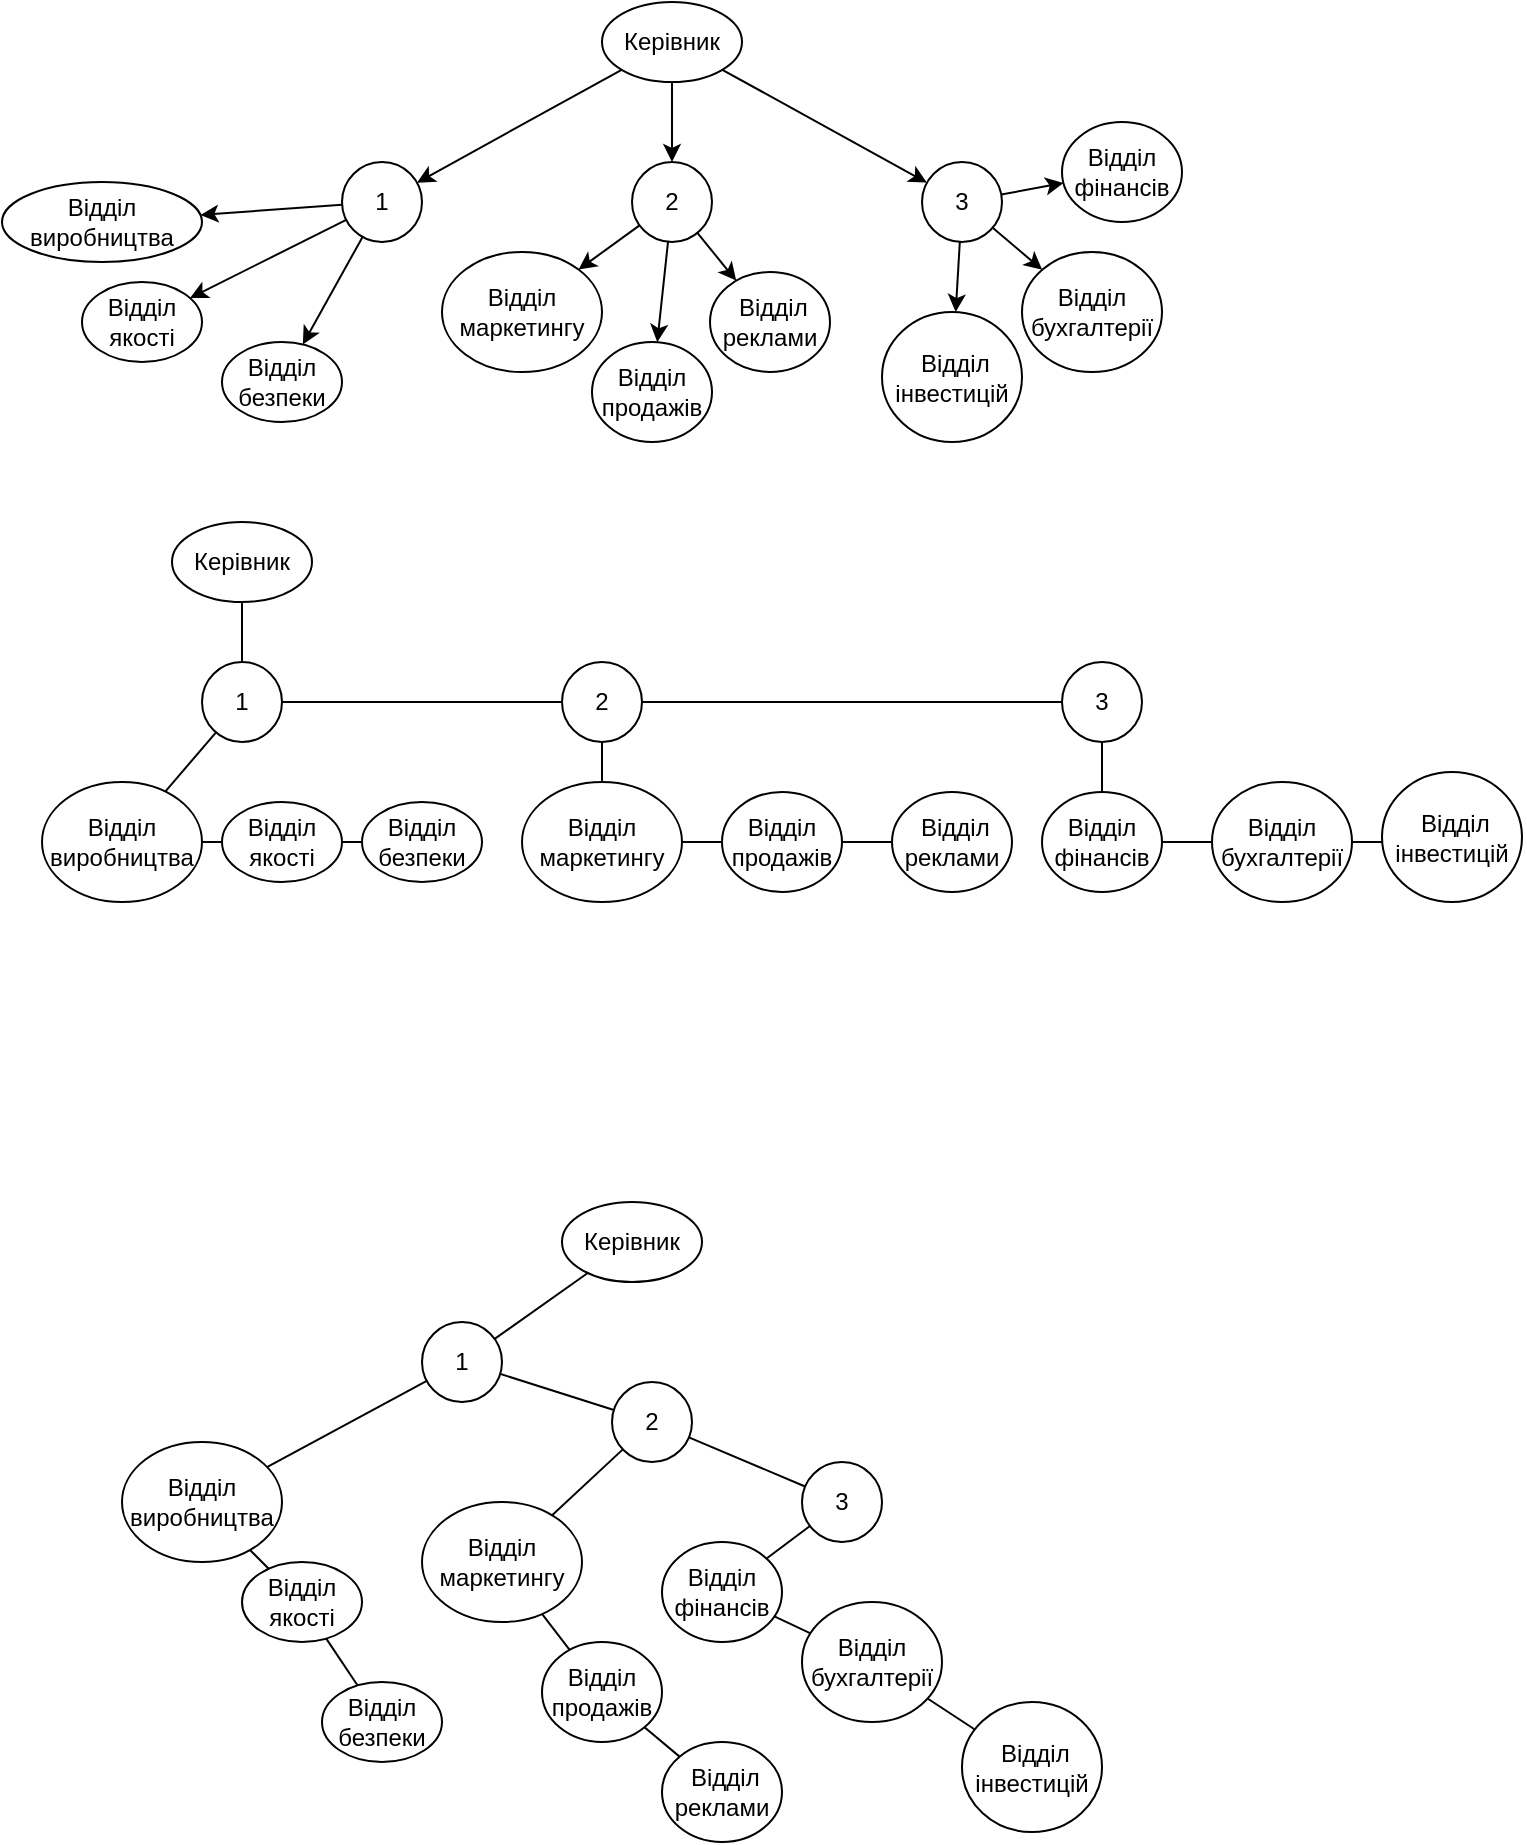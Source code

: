 <mxfile version="22.0.8" type="device">
  <diagram name="Страница — 1" id="-HxmSBmulutoMmKue4LQ">
    <mxGraphModel dx="1026" dy="568" grid="1" gridSize="10" guides="1" tooltips="1" connect="1" arrows="1" fold="1" page="1" pageScale="1" pageWidth="827" pageHeight="1169" math="0" shadow="0">
      <root>
        <mxCell id="0" />
        <mxCell id="1" parent="0" />
        <mxCell id="ODKjQ-sCagSUDkUFFcM--5" style="rounded=0;orthogonalLoop=1;jettySize=auto;html=1;" edge="1" parent="1" source="ODKjQ-sCagSUDkUFFcM--1" target="ODKjQ-sCagSUDkUFFcM--2">
          <mxGeometry relative="1" as="geometry" />
        </mxCell>
        <mxCell id="ODKjQ-sCagSUDkUFFcM--6" style="edgeStyle=orthogonalEdgeStyle;rounded=0;orthogonalLoop=1;jettySize=auto;html=1;" edge="1" parent="1" source="ODKjQ-sCagSUDkUFFcM--1" target="ODKjQ-sCagSUDkUFFcM--3">
          <mxGeometry relative="1" as="geometry" />
        </mxCell>
        <mxCell id="ODKjQ-sCagSUDkUFFcM--7" style="rounded=0;orthogonalLoop=1;jettySize=auto;html=1;" edge="1" parent="1" source="ODKjQ-sCagSUDkUFFcM--1" target="ODKjQ-sCagSUDkUFFcM--4">
          <mxGeometry relative="1" as="geometry" />
        </mxCell>
        <mxCell id="ODKjQ-sCagSUDkUFFcM--1" value="Керівник" style="ellipse;whiteSpace=wrap;html=1;" vertex="1" parent="1">
          <mxGeometry x="360" y="80" width="70" height="40" as="geometry" />
        </mxCell>
        <mxCell id="ODKjQ-sCagSUDkUFFcM--11" style="rounded=0;orthogonalLoop=1;jettySize=auto;html=1;" edge="1" parent="1" source="ODKjQ-sCagSUDkUFFcM--2" target="ODKjQ-sCagSUDkUFFcM--8">
          <mxGeometry relative="1" as="geometry" />
        </mxCell>
        <mxCell id="ODKjQ-sCagSUDkUFFcM--12" style="rounded=0;orthogonalLoop=1;jettySize=auto;html=1;" edge="1" parent="1" source="ODKjQ-sCagSUDkUFFcM--2" target="ODKjQ-sCagSUDkUFFcM--9">
          <mxGeometry relative="1" as="geometry" />
        </mxCell>
        <mxCell id="ODKjQ-sCagSUDkUFFcM--13" style="rounded=0;orthogonalLoop=1;jettySize=auto;html=1;" edge="1" parent="1" source="ODKjQ-sCagSUDkUFFcM--2" target="ODKjQ-sCagSUDkUFFcM--10">
          <mxGeometry relative="1" as="geometry" />
        </mxCell>
        <mxCell id="ODKjQ-sCagSUDkUFFcM--2" value="1" style="ellipse;whiteSpace=wrap;html=1;" vertex="1" parent="1">
          <mxGeometry x="230" y="160" width="40" height="40" as="geometry" />
        </mxCell>
        <mxCell id="ODKjQ-sCagSUDkUFFcM--17" style="rounded=0;orthogonalLoop=1;jettySize=auto;html=1;entryX=1;entryY=0;entryDx=0;entryDy=0;" edge="1" parent="1" source="ODKjQ-sCagSUDkUFFcM--3" target="ODKjQ-sCagSUDkUFFcM--14">
          <mxGeometry relative="1" as="geometry" />
        </mxCell>
        <mxCell id="ODKjQ-sCagSUDkUFFcM--18" style="rounded=0;orthogonalLoop=1;jettySize=auto;html=1;" edge="1" parent="1" source="ODKjQ-sCagSUDkUFFcM--3" target="ODKjQ-sCagSUDkUFFcM--15">
          <mxGeometry relative="1" as="geometry" />
        </mxCell>
        <mxCell id="ODKjQ-sCagSUDkUFFcM--19" style="rounded=0;orthogonalLoop=1;jettySize=auto;html=1;" edge="1" parent="1" source="ODKjQ-sCagSUDkUFFcM--3" target="ODKjQ-sCagSUDkUFFcM--16">
          <mxGeometry relative="1" as="geometry" />
        </mxCell>
        <mxCell id="ODKjQ-sCagSUDkUFFcM--3" value="2" style="ellipse;whiteSpace=wrap;html=1;" vertex="1" parent="1">
          <mxGeometry x="375" y="160" width="40" height="40" as="geometry" />
        </mxCell>
        <mxCell id="ODKjQ-sCagSUDkUFFcM--22" style="rounded=0;orthogonalLoop=1;jettySize=auto;html=1;" edge="1" parent="1" source="ODKjQ-sCagSUDkUFFcM--4" target="ODKjQ-sCagSUDkUFFcM--21">
          <mxGeometry relative="1" as="geometry" />
        </mxCell>
        <mxCell id="ODKjQ-sCagSUDkUFFcM--23" style="rounded=0;orthogonalLoop=1;jettySize=auto;html=1;" edge="1" parent="1" source="ODKjQ-sCagSUDkUFFcM--4" target="ODKjQ-sCagSUDkUFFcM--20">
          <mxGeometry relative="1" as="geometry" />
        </mxCell>
        <mxCell id="ODKjQ-sCagSUDkUFFcM--25" style="rounded=0;orthogonalLoop=1;jettySize=auto;html=1;" edge="1" parent="1" source="ODKjQ-sCagSUDkUFFcM--4" target="ODKjQ-sCagSUDkUFFcM--24">
          <mxGeometry relative="1" as="geometry" />
        </mxCell>
        <mxCell id="ODKjQ-sCagSUDkUFFcM--4" value="3" style="ellipse;whiteSpace=wrap;html=1;" vertex="1" parent="1">
          <mxGeometry x="520" y="160" width="40" height="40" as="geometry" />
        </mxCell>
        <mxCell id="ODKjQ-sCagSUDkUFFcM--8" value="Відділ виробництва" style="ellipse;whiteSpace=wrap;html=1;" vertex="1" parent="1">
          <mxGeometry x="60" y="170" width="100" height="40" as="geometry" />
        </mxCell>
        <mxCell id="ODKjQ-sCagSUDkUFFcM--9" value="Відділ якості" style="ellipse;whiteSpace=wrap;html=1;" vertex="1" parent="1">
          <mxGeometry x="100" y="220" width="60" height="40" as="geometry" />
        </mxCell>
        <mxCell id="ODKjQ-sCagSUDkUFFcM--10" value="Відділ безпеки" style="ellipse;whiteSpace=wrap;html=1;" vertex="1" parent="1">
          <mxGeometry x="170" y="250" width="60" height="40" as="geometry" />
        </mxCell>
        <mxCell id="ODKjQ-sCagSUDkUFFcM--14" value="Відділ маркетингу" style="ellipse;whiteSpace=wrap;html=1;" vertex="1" parent="1">
          <mxGeometry x="280" y="205" width="80" height="60" as="geometry" />
        </mxCell>
        <mxCell id="ODKjQ-sCagSUDkUFFcM--15" value="Відділ продажів" style="ellipse;whiteSpace=wrap;html=1;" vertex="1" parent="1">
          <mxGeometry x="355" y="250" width="60" height="50" as="geometry" />
        </mxCell>
        <mxCell id="ODKjQ-sCagSUDkUFFcM--16" value="&amp;nbsp;Відділ реклами" style="ellipse;whiteSpace=wrap;html=1;" vertex="1" parent="1">
          <mxGeometry x="414" y="215" width="60" height="50" as="geometry" />
        </mxCell>
        <mxCell id="ODKjQ-sCagSUDkUFFcM--20" value="Відділ фінансів" style="ellipse;whiteSpace=wrap;html=1;" vertex="1" parent="1">
          <mxGeometry x="590" y="140" width="60" height="50" as="geometry" />
        </mxCell>
        <mxCell id="ODKjQ-sCagSUDkUFFcM--21" value="Відділ бухгалтерії" style="ellipse;whiteSpace=wrap;html=1;" vertex="1" parent="1">
          <mxGeometry x="570" y="205" width="70" height="60" as="geometry" />
        </mxCell>
        <mxCell id="ODKjQ-sCagSUDkUFFcM--24" value="&amp;nbsp;Відділ інвестицій" style="ellipse;whiteSpace=wrap;html=1;" vertex="1" parent="1">
          <mxGeometry x="500" y="235" width="70" height="65" as="geometry" />
        </mxCell>
        <mxCell id="ODKjQ-sCagSUDkUFFcM--30" style="edgeStyle=orthogonalEdgeStyle;rounded=0;orthogonalLoop=1;jettySize=auto;html=1;endArrow=none;endFill=0;" edge="1" parent="1" source="ODKjQ-sCagSUDkUFFcM--26" target="ODKjQ-sCagSUDkUFFcM--27">
          <mxGeometry relative="1" as="geometry" />
        </mxCell>
        <mxCell id="ODKjQ-sCagSUDkUFFcM--26" value="Керівник" style="ellipse;whiteSpace=wrap;html=1;" vertex="1" parent="1">
          <mxGeometry x="145" y="340" width="70" height="40" as="geometry" />
        </mxCell>
        <mxCell id="ODKjQ-sCagSUDkUFFcM--31" style="edgeStyle=orthogonalEdgeStyle;rounded=0;orthogonalLoop=1;jettySize=auto;html=1;endArrow=none;endFill=0;" edge="1" parent="1" source="ODKjQ-sCagSUDkUFFcM--27" target="ODKjQ-sCagSUDkUFFcM--28">
          <mxGeometry relative="1" as="geometry" />
        </mxCell>
        <mxCell id="ODKjQ-sCagSUDkUFFcM--34" style="rounded=0;orthogonalLoop=1;jettySize=auto;html=1;endArrow=none;endFill=0;" edge="1" parent="1" source="ODKjQ-sCagSUDkUFFcM--27" target="ODKjQ-sCagSUDkUFFcM--33">
          <mxGeometry relative="1" as="geometry" />
        </mxCell>
        <mxCell id="ODKjQ-sCagSUDkUFFcM--38" style="edgeStyle=orthogonalEdgeStyle;rounded=0;orthogonalLoop=1;jettySize=auto;html=1;endArrow=none;endFill=0;" edge="1" parent="1" source="ODKjQ-sCagSUDkUFFcM--33" target="ODKjQ-sCagSUDkUFFcM--35">
          <mxGeometry relative="1" as="geometry">
            <Array as="points" />
          </mxGeometry>
        </mxCell>
        <mxCell id="ODKjQ-sCagSUDkUFFcM--27" value="1" style="ellipse;whiteSpace=wrap;html=1;" vertex="1" parent="1">
          <mxGeometry x="160" y="410" width="40" height="40" as="geometry" />
        </mxCell>
        <mxCell id="ODKjQ-sCagSUDkUFFcM--32" style="edgeStyle=orthogonalEdgeStyle;rounded=0;orthogonalLoop=1;jettySize=auto;html=1;endArrow=none;endFill=0;" edge="1" parent="1" source="ODKjQ-sCagSUDkUFFcM--28" target="ODKjQ-sCagSUDkUFFcM--29">
          <mxGeometry relative="1" as="geometry" />
        </mxCell>
        <mxCell id="ODKjQ-sCagSUDkUFFcM--41" value="" style="edgeStyle=orthogonalEdgeStyle;rounded=0;orthogonalLoop=1;jettySize=auto;html=1;endArrow=none;endFill=0;" edge="1" parent="1" source="ODKjQ-sCagSUDkUFFcM--28" target="ODKjQ-sCagSUDkUFFcM--40">
          <mxGeometry relative="1" as="geometry" />
        </mxCell>
        <mxCell id="ODKjQ-sCagSUDkUFFcM--28" value="2" style="ellipse;whiteSpace=wrap;html=1;" vertex="1" parent="1">
          <mxGeometry x="340" y="410" width="40" height="40" as="geometry" />
        </mxCell>
        <mxCell id="ODKjQ-sCagSUDkUFFcM--47" value="" style="edgeStyle=orthogonalEdgeStyle;rounded=0;orthogonalLoop=1;jettySize=auto;html=1;endArrow=none;endFill=0;" edge="1" parent="1" source="ODKjQ-sCagSUDkUFFcM--29" target="ODKjQ-sCagSUDkUFFcM--46">
          <mxGeometry relative="1" as="geometry" />
        </mxCell>
        <mxCell id="ODKjQ-sCagSUDkUFFcM--29" value="3" style="ellipse;whiteSpace=wrap;html=1;" vertex="1" parent="1">
          <mxGeometry x="590" y="410" width="40" height="40" as="geometry" />
        </mxCell>
        <mxCell id="ODKjQ-sCagSUDkUFFcM--33" value="Відділ виробництва" style="ellipse;whiteSpace=wrap;html=1;" vertex="1" parent="1">
          <mxGeometry x="80" y="470" width="80" height="60" as="geometry" />
        </mxCell>
        <mxCell id="ODKjQ-sCagSUDkUFFcM--39" value="" style="edgeStyle=orthogonalEdgeStyle;rounded=0;orthogonalLoop=1;jettySize=auto;html=1;endArrow=none;endFill=0;" edge="1" parent="1" source="ODKjQ-sCagSUDkUFFcM--35" target="ODKjQ-sCagSUDkUFFcM--37">
          <mxGeometry relative="1" as="geometry">
            <Array as="points">
              <mxPoint x="260" y="500" />
              <mxPoint x="260" y="500" />
            </Array>
          </mxGeometry>
        </mxCell>
        <mxCell id="ODKjQ-sCagSUDkUFFcM--35" value="Відділ якості" style="ellipse;whiteSpace=wrap;html=1;" vertex="1" parent="1">
          <mxGeometry x="170" y="480" width="60" height="40" as="geometry" />
        </mxCell>
        <mxCell id="ODKjQ-sCagSUDkUFFcM--37" value="Відділ безпеки" style="ellipse;whiteSpace=wrap;html=1;" vertex="1" parent="1">
          <mxGeometry x="240" y="480" width="60" height="40" as="geometry" />
        </mxCell>
        <mxCell id="ODKjQ-sCagSUDkUFFcM--43" value="" style="edgeStyle=orthogonalEdgeStyle;rounded=0;orthogonalLoop=1;jettySize=auto;html=1;endArrow=none;endFill=0;" edge="1" parent="1" source="ODKjQ-sCagSUDkUFFcM--40" target="ODKjQ-sCagSUDkUFFcM--42">
          <mxGeometry relative="1" as="geometry">
            <Array as="points">
              <mxPoint x="410" y="500" />
              <mxPoint x="410" y="500" />
            </Array>
          </mxGeometry>
        </mxCell>
        <mxCell id="ODKjQ-sCagSUDkUFFcM--40" value="Відділ маркетингу" style="ellipse;whiteSpace=wrap;html=1;" vertex="1" parent="1">
          <mxGeometry x="320" y="470" width="80" height="60" as="geometry" />
        </mxCell>
        <mxCell id="ODKjQ-sCagSUDkUFFcM--45" value="" style="edgeStyle=orthogonalEdgeStyle;rounded=0;orthogonalLoop=1;jettySize=auto;html=1;endArrow=none;endFill=0;" edge="1" parent="1" source="ODKjQ-sCagSUDkUFFcM--42" target="ODKjQ-sCagSUDkUFFcM--44">
          <mxGeometry relative="1" as="geometry" />
        </mxCell>
        <mxCell id="ODKjQ-sCagSUDkUFFcM--42" value="Відділ продажів" style="ellipse;whiteSpace=wrap;html=1;" vertex="1" parent="1">
          <mxGeometry x="420" y="475" width="60" height="50" as="geometry" />
        </mxCell>
        <mxCell id="ODKjQ-sCagSUDkUFFcM--44" value="&amp;nbsp;Відділ реклами" style="ellipse;whiteSpace=wrap;html=1;" vertex="1" parent="1">
          <mxGeometry x="505" y="475" width="60" height="50" as="geometry" />
        </mxCell>
        <mxCell id="ODKjQ-sCagSUDkUFFcM--50" value="" style="edgeStyle=orthogonalEdgeStyle;rounded=0;orthogonalLoop=1;jettySize=auto;html=1;endArrow=none;endFill=0;" edge="1" parent="1" source="ODKjQ-sCagSUDkUFFcM--46" target="ODKjQ-sCagSUDkUFFcM--48">
          <mxGeometry relative="1" as="geometry" />
        </mxCell>
        <mxCell id="ODKjQ-sCagSUDkUFFcM--46" value="Відділ фінансів" style="ellipse;whiteSpace=wrap;html=1;" vertex="1" parent="1">
          <mxGeometry x="580" y="475" width="60" height="50" as="geometry" />
        </mxCell>
        <mxCell id="ODKjQ-sCagSUDkUFFcM--52" value="" style="edgeStyle=orthogonalEdgeStyle;rounded=0;orthogonalLoop=1;jettySize=auto;html=1;endArrow=none;endFill=0;" edge="1" parent="1" source="ODKjQ-sCagSUDkUFFcM--48" target="ODKjQ-sCagSUDkUFFcM--51">
          <mxGeometry relative="1" as="geometry" />
        </mxCell>
        <mxCell id="ODKjQ-sCagSUDkUFFcM--48" value="Відділ бухгалтерії" style="ellipse;whiteSpace=wrap;html=1;" vertex="1" parent="1">
          <mxGeometry x="665" y="470" width="70" height="60" as="geometry" />
        </mxCell>
        <mxCell id="ODKjQ-sCagSUDkUFFcM--51" value="&amp;nbsp;Відділ інвестицій" style="ellipse;whiteSpace=wrap;html=1;" vertex="1" parent="1">
          <mxGeometry x="750" y="465" width="70" height="65" as="geometry" />
        </mxCell>
        <mxCell id="ODKjQ-sCagSUDkUFFcM--78" value="" style="rounded=0;orthogonalLoop=1;jettySize=auto;html=1;endArrow=none;endFill=0;" edge="1" parent="1" source="ODKjQ-sCagSUDkUFFcM--54" target="ODKjQ-sCagSUDkUFFcM--58">
          <mxGeometry relative="1" as="geometry" />
        </mxCell>
        <mxCell id="ODKjQ-sCagSUDkUFFcM--79" value="" style="rounded=0;orthogonalLoop=1;jettySize=auto;html=1;endArrow=none;endFill=0;" edge="1" parent="1" source="ODKjQ-sCagSUDkUFFcM--58" target="ODKjQ-sCagSUDkUFFcM--61">
          <mxGeometry relative="1" as="geometry" />
        </mxCell>
        <mxCell id="ODKjQ-sCagSUDkUFFcM--54" value="Керівник" style="ellipse;whiteSpace=wrap;html=1;endArrow=none;rounded=0;endFill=0;" vertex="1" parent="1">
          <mxGeometry x="340" y="680" width="70" height="40" as="geometry" />
        </mxCell>
        <mxCell id="ODKjQ-sCagSUDkUFFcM--81" value="" style="rounded=0;orthogonalLoop=1;jettySize=auto;html=1;endArrow=none;endFill=0;" edge="1" parent="1" source="ODKjQ-sCagSUDkUFFcM--58" target="ODKjQ-sCagSUDkUFFcM--64">
          <mxGeometry relative="1" as="geometry" />
        </mxCell>
        <mxCell id="ODKjQ-sCagSUDkUFFcM--58" value="1" style="ellipse;whiteSpace=wrap;html=1;endArrow=none;rounded=0;endFill=0;" vertex="1" parent="1">
          <mxGeometry x="270" y="740" width="40" height="40" as="geometry" />
        </mxCell>
        <mxCell id="ODKjQ-sCagSUDkUFFcM--80" value="" style="rounded=0;orthogonalLoop=1;jettySize=auto;html=1;endArrow=none;endFill=0;" edge="1" parent="1" source="ODKjQ-sCagSUDkUFFcM--61" target="ODKjQ-sCagSUDkUFFcM--63">
          <mxGeometry relative="1" as="geometry" />
        </mxCell>
        <mxCell id="ODKjQ-sCagSUDkUFFcM--84" value="" style="rounded=0;orthogonalLoop=1;jettySize=auto;html=1;endArrow=none;endFill=0;" edge="1" parent="1" source="ODKjQ-sCagSUDkUFFcM--61" target="ODKjQ-sCagSUDkUFFcM--69">
          <mxGeometry relative="1" as="geometry">
            <mxPoint x="343" y="841" as="sourcePoint" />
          </mxGeometry>
        </mxCell>
        <mxCell id="ODKjQ-sCagSUDkUFFcM--61" value="2" style="ellipse;whiteSpace=wrap;html=1;endArrow=none;rounded=0;endFill=0;" vertex="1" parent="1">
          <mxGeometry x="365" y="770" width="40" height="40" as="geometry" />
        </mxCell>
        <mxCell id="ODKjQ-sCagSUDkUFFcM--85" value="" style="rounded=0;orthogonalLoop=1;jettySize=auto;html=1;endArrow=none;endFill=0;" edge="1" parent="1" source="ODKjQ-sCagSUDkUFFcM--63" target="ODKjQ-sCagSUDkUFFcM--74">
          <mxGeometry relative="1" as="geometry" />
        </mxCell>
        <mxCell id="ODKjQ-sCagSUDkUFFcM--63" value="3" style="ellipse;whiteSpace=wrap;html=1;endArrow=none;rounded=0;endFill=0;" vertex="1" parent="1">
          <mxGeometry x="460" y="810" width="40" height="40" as="geometry" />
        </mxCell>
        <mxCell id="ODKjQ-sCagSUDkUFFcM--83" value="" style="rounded=0;orthogonalLoop=1;jettySize=auto;html=1;endArrow=none;endFill=0;" edge="1" parent="1" source="ODKjQ-sCagSUDkUFFcM--64" target="ODKjQ-sCagSUDkUFFcM--66">
          <mxGeometry relative="1" as="geometry" />
        </mxCell>
        <mxCell id="ODKjQ-sCagSUDkUFFcM--64" value="Відділ виробництва" style="ellipse;whiteSpace=wrap;html=1;" vertex="1" parent="1">
          <mxGeometry x="120" y="800" width="80" height="60" as="geometry" />
        </mxCell>
        <mxCell id="ODKjQ-sCagSUDkUFFcM--65" value="" style="rounded=0;orthogonalLoop=1;jettySize=auto;html=1;endArrow=none;endFill=0;" edge="1" source="ODKjQ-sCagSUDkUFFcM--66" target="ODKjQ-sCagSUDkUFFcM--67" parent="1">
          <mxGeometry relative="1" as="geometry" />
        </mxCell>
        <mxCell id="ODKjQ-sCagSUDkUFFcM--66" value="Відділ якості" style="ellipse;whiteSpace=wrap;html=1;endArrow=none;rounded=0;endFill=0;" vertex="1" parent="1">
          <mxGeometry x="180" y="860" width="60" height="40" as="geometry" />
        </mxCell>
        <mxCell id="ODKjQ-sCagSUDkUFFcM--67" value="Відділ безпеки" style="ellipse;whiteSpace=wrap;html=1;endArrow=none;rounded=0;endFill=0;" vertex="1" parent="1">
          <mxGeometry x="220" y="920" width="60" height="40" as="geometry" />
        </mxCell>
        <mxCell id="ODKjQ-sCagSUDkUFFcM--68" value="" style="rounded=0;orthogonalLoop=1;jettySize=auto;html=1;endArrow=none;endFill=0;" edge="1" source="ODKjQ-sCagSUDkUFFcM--69" target="ODKjQ-sCagSUDkUFFcM--71" parent="1">
          <mxGeometry relative="1" as="geometry" />
        </mxCell>
        <mxCell id="ODKjQ-sCagSUDkUFFcM--69" value="Відділ маркетингу" style="ellipse;whiteSpace=wrap;html=1;endArrow=none;rounded=0;endFill=0;" vertex="1" parent="1">
          <mxGeometry x="270" y="830" width="80" height="60" as="geometry" />
        </mxCell>
        <mxCell id="ODKjQ-sCagSUDkUFFcM--70" value="" style="rounded=0;orthogonalLoop=1;jettySize=auto;html=1;endArrow=none;endFill=0;" edge="1" source="ODKjQ-sCagSUDkUFFcM--71" target="ODKjQ-sCagSUDkUFFcM--72" parent="1">
          <mxGeometry relative="1" as="geometry" />
        </mxCell>
        <mxCell id="ODKjQ-sCagSUDkUFFcM--71" value="Відділ продажів" style="ellipse;whiteSpace=wrap;html=1;endArrow=none;rounded=0;endFill=0;" vertex="1" parent="1">
          <mxGeometry x="330" y="900" width="60" height="50" as="geometry" />
        </mxCell>
        <mxCell id="ODKjQ-sCagSUDkUFFcM--72" value=" Відділ реклами" style="ellipse;whiteSpace=wrap;html=1;endArrow=none;rounded=0;endFill=0;" vertex="1" parent="1">
          <mxGeometry x="390" y="950" width="60" height="50" as="geometry" />
        </mxCell>
        <mxCell id="ODKjQ-sCagSUDkUFFcM--73" value="" style="rounded=0;orthogonalLoop=1;jettySize=auto;html=1;endArrow=none;endFill=0;" edge="1" source="ODKjQ-sCagSUDkUFFcM--74" target="ODKjQ-sCagSUDkUFFcM--76" parent="1">
          <mxGeometry relative="1" as="geometry" />
        </mxCell>
        <mxCell id="ODKjQ-sCagSUDkUFFcM--74" value="Відділ фінансів" style="ellipse;whiteSpace=wrap;html=1;endArrow=none;rounded=0;endFill=0;" vertex="1" parent="1">
          <mxGeometry x="390" y="850" width="60" height="50" as="geometry" />
        </mxCell>
        <mxCell id="ODKjQ-sCagSUDkUFFcM--75" value="" style="rounded=0;orthogonalLoop=1;jettySize=auto;html=1;endArrow=none;endFill=0;" edge="1" source="ODKjQ-sCagSUDkUFFcM--76" target="ODKjQ-sCagSUDkUFFcM--77" parent="1">
          <mxGeometry relative="1" as="geometry" />
        </mxCell>
        <mxCell id="ODKjQ-sCagSUDkUFFcM--76" value="Відділ бухгалтерії" style="ellipse;whiteSpace=wrap;html=1;endArrow=none;rounded=0;endFill=0;" vertex="1" parent="1">
          <mxGeometry x="460" y="880" width="70" height="60" as="geometry" />
        </mxCell>
        <mxCell id="ODKjQ-sCagSUDkUFFcM--77" value=" Відділ інвестицій" style="ellipse;whiteSpace=wrap;html=1;endArrow=none;rounded=0;endFill=0;" vertex="1" parent="1">
          <mxGeometry x="540" y="930" width="70" height="65" as="geometry" />
        </mxCell>
      </root>
    </mxGraphModel>
  </diagram>
</mxfile>
